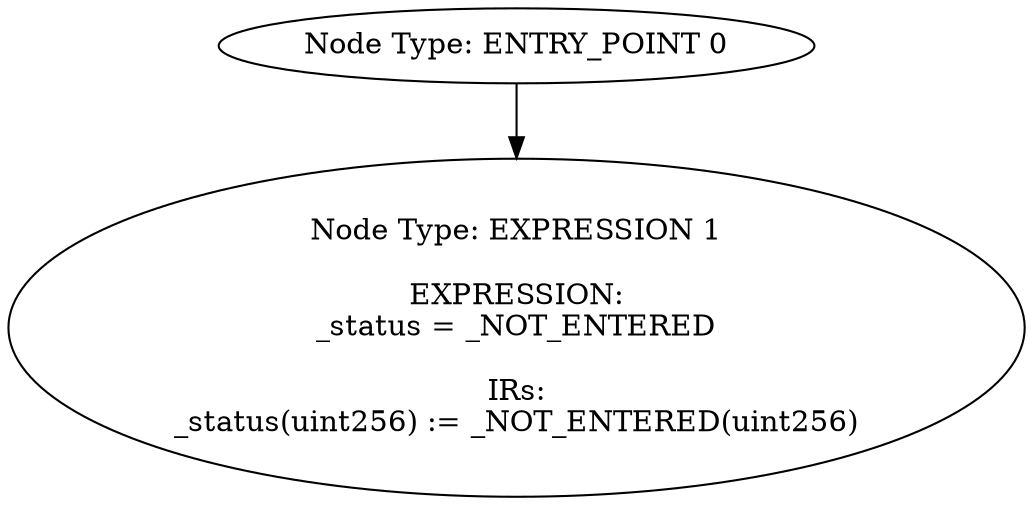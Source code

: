 digraph{
0[label="Node Type: ENTRY_POINT 0
"];
0->1;
1[label="Node Type: EXPRESSION 1

EXPRESSION:
_status = _NOT_ENTERED

IRs:
_status(uint256) := _NOT_ENTERED(uint256)"];
}
